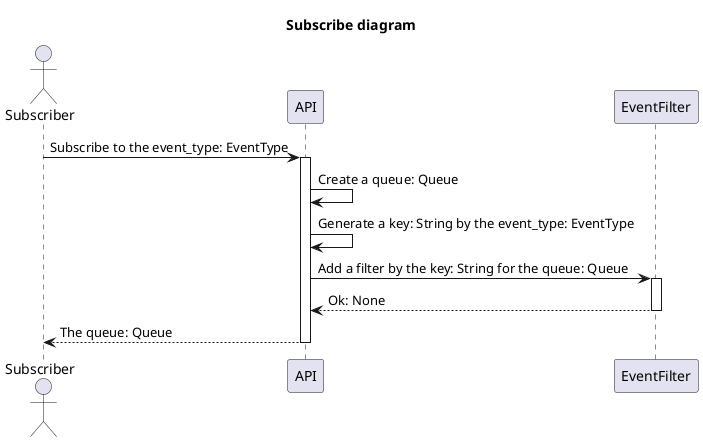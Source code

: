 @startuml

title Subscribe diagram

actor "Subscriber" as S
participant "API"
participant "EventFilter" as EF

S -> API: Subscribe to the event_type: EventType
activate API
API -> API: Create a queue: Queue
API -> API: Generate a key: String by the event_type: EventType
API -> EF: Add a filter by the key: String for the queue: Queue
activate EF
EF --> API: Ok: None
deactivate EF 
API --> S: The queue: Queue
deactivate API

@enduml